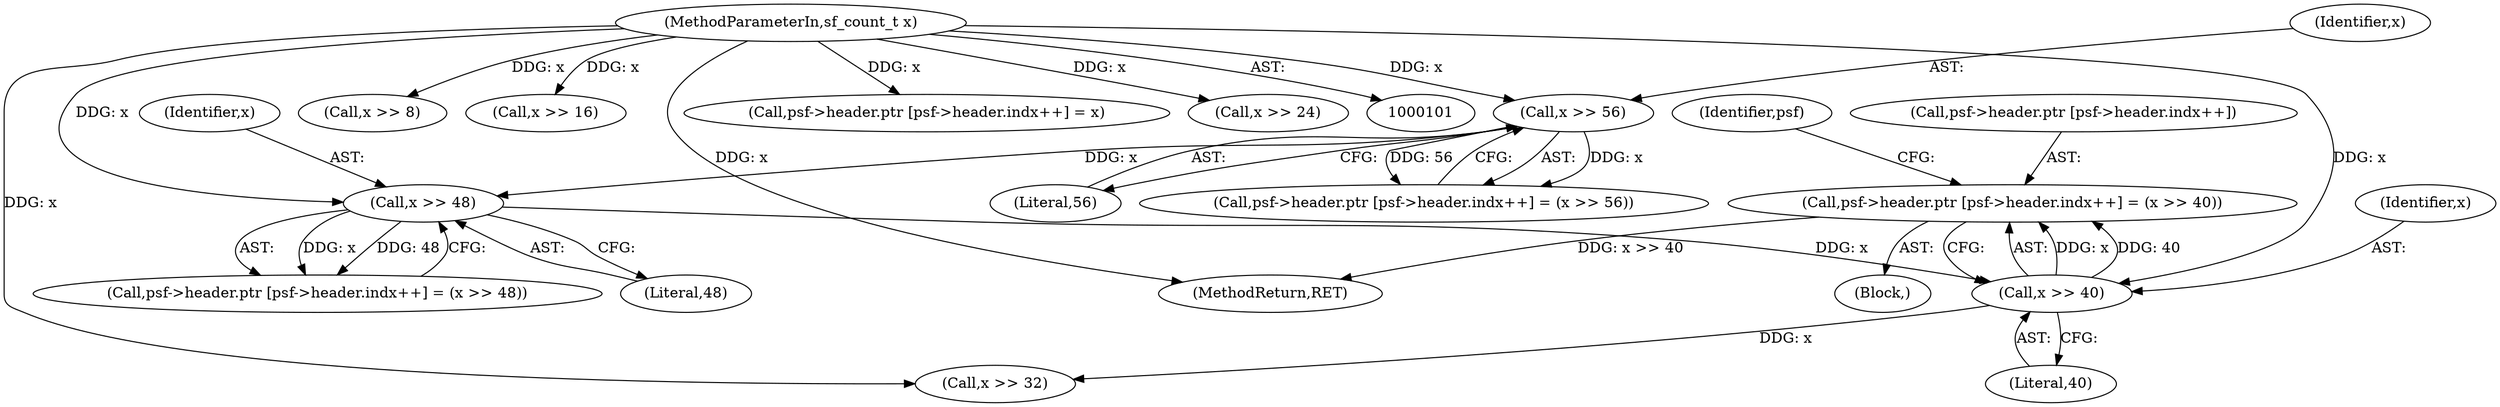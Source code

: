 digraph "0_libsndfile_708e996c87c5fae77b104ccfeb8f6db784c32074_2@array" {
"1000137" [label="(Call,psf->header.ptr [psf->header.indx++] = (x >> 40))"];
"1000150" [label="(Call,x >> 40)"];
"1000134" [label="(Call,x >> 48)"];
"1000118" [label="(Call,x >> 56)"];
"1000103" [label="(MethodParameterIn,sf_count_t x)"];
"1000231" [label="(MethodReturn,RET)"];
"1000152" [label="(Literal,40)"];
"1000166" [label="(Call,x >> 32)"];
"1000214" [label="(Call,x >> 8)"];
"1000118" [label="(Call,x >> 56)"];
"1000198" [label="(Call,x >> 16)"];
"1000103" [label="(MethodParameterIn,sf_count_t x)"];
"1000151" [label="(Identifier,x)"];
"1000150" [label="(Call,x >> 40)"];
"1000136" [label="(Literal,48)"];
"1000138" [label="(Call,psf->header.ptr [psf->header.indx++])"];
"1000137" [label="(Call,psf->header.ptr [psf->header.indx++] = (x >> 40))"];
"1000121" [label="(Call,psf->header.ptr [psf->header.indx++] = (x >> 48))"];
"1000217" [label="(Call,psf->header.ptr [psf->header.indx++] = x)"];
"1000105" [label="(Call,psf->header.ptr [psf->header.indx++] = (x >> 56))"];
"1000104" [label="(Block,)"];
"1000135" [label="(Identifier,x)"];
"1000157" [label="(Identifier,psf)"];
"1000134" [label="(Call,x >> 48)"];
"1000120" [label="(Literal,56)"];
"1000182" [label="(Call,x >> 24)"];
"1000119" [label="(Identifier,x)"];
"1000137" -> "1000104"  [label="AST: "];
"1000137" -> "1000150"  [label="CFG: "];
"1000138" -> "1000137"  [label="AST: "];
"1000150" -> "1000137"  [label="AST: "];
"1000157" -> "1000137"  [label="CFG: "];
"1000137" -> "1000231"  [label="DDG: x >> 40"];
"1000150" -> "1000137"  [label="DDG: x"];
"1000150" -> "1000137"  [label="DDG: 40"];
"1000150" -> "1000152"  [label="CFG: "];
"1000151" -> "1000150"  [label="AST: "];
"1000152" -> "1000150"  [label="AST: "];
"1000134" -> "1000150"  [label="DDG: x"];
"1000103" -> "1000150"  [label="DDG: x"];
"1000150" -> "1000166"  [label="DDG: x"];
"1000134" -> "1000121"  [label="AST: "];
"1000134" -> "1000136"  [label="CFG: "];
"1000135" -> "1000134"  [label="AST: "];
"1000136" -> "1000134"  [label="AST: "];
"1000121" -> "1000134"  [label="CFG: "];
"1000134" -> "1000121"  [label="DDG: x"];
"1000134" -> "1000121"  [label="DDG: 48"];
"1000118" -> "1000134"  [label="DDG: x"];
"1000103" -> "1000134"  [label="DDG: x"];
"1000118" -> "1000105"  [label="AST: "];
"1000118" -> "1000120"  [label="CFG: "];
"1000119" -> "1000118"  [label="AST: "];
"1000120" -> "1000118"  [label="AST: "];
"1000105" -> "1000118"  [label="CFG: "];
"1000118" -> "1000105"  [label="DDG: x"];
"1000118" -> "1000105"  [label="DDG: 56"];
"1000103" -> "1000118"  [label="DDG: x"];
"1000103" -> "1000101"  [label="AST: "];
"1000103" -> "1000231"  [label="DDG: x"];
"1000103" -> "1000166"  [label="DDG: x"];
"1000103" -> "1000182"  [label="DDG: x"];
"1000103" -> "1000198"  [label="DDG: x"];
"1000103" -> "1000214"  [label="DDG: x"];
"1000103" -> "1000217"  [label="DDG: x"];
}
